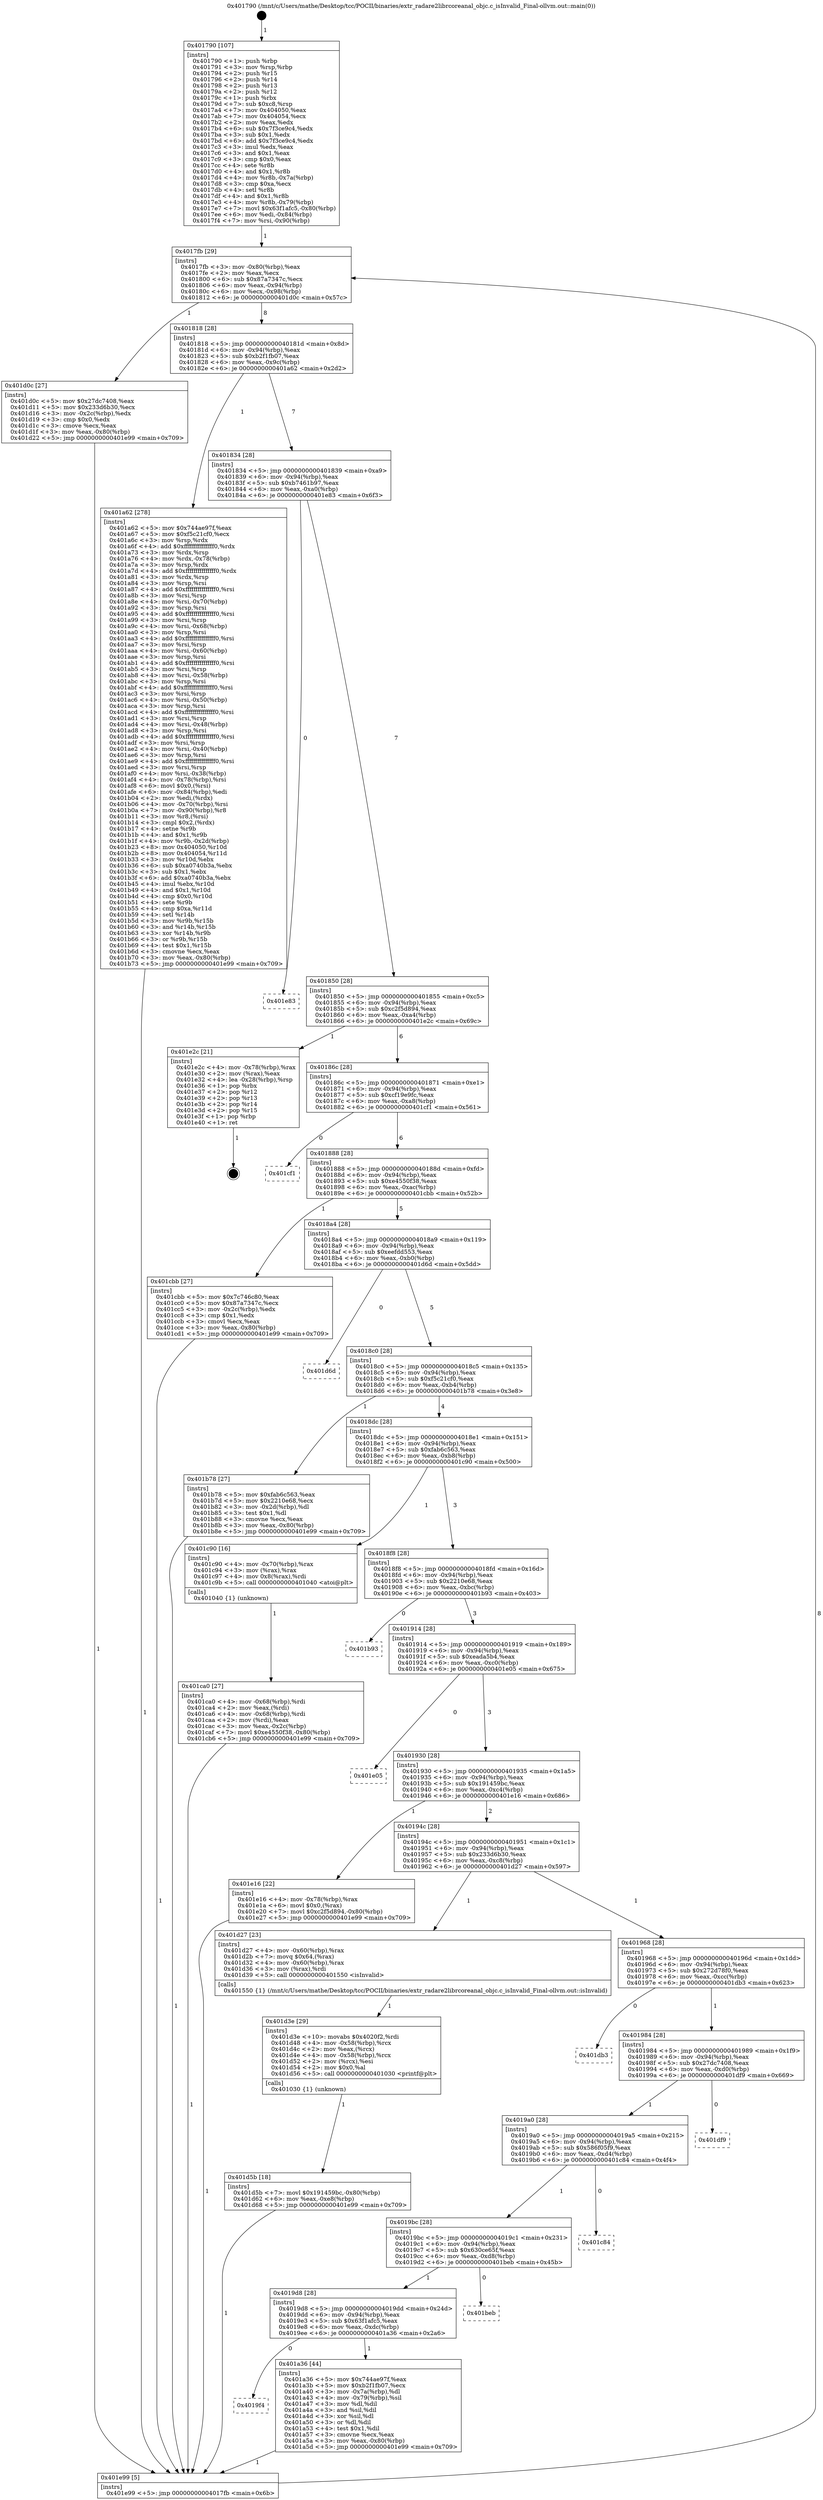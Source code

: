 digraph "0x401790" {
  label = "0x401790 (/mnt/c/Users/mathe/Desktop/tcc/POCII/binaries/extr_radare2librcoreanal_objc.c_isInvalid_Final-ollvm.out::main(0))"
  labelloc = "t"
  node[shape=record]

  Entry [label="",width=0.3,height=0.3,shape=circle,fillcolor=black,style=filled]
  "0x4017fb" [label="{
     0x4017fb [29]\l
     | [instrs]\l
     &nbsp;&nbsp;0x4017fb \<+3\>: mov -0x80(%rbp),%eax\l
     &nbsp;&nbsp;0x4017fe \<+2\>: mov %eax,%ecx\l
     &nbsp;&nbsp;0x401800 \<+6\>: sub $0x87a7347c,%ecx\l
     &nbsp;&nbsp;0x401806 \<+6\>: mov %eax,-0x94(%rbp)\l
     &nbsp;&nbsp;0x40180c \<+6\>: mov %ecx,-0x98(%rbp)\l
     &nbsp;&nbsp;0x401812 \<+6\>: je 0000000000401d0c \<main+0x57c\>\l
  }"]
  "0x401d0c" [label="{
     0x401d0c [27]\l
     | [instrs]\l
     &nbsp;&nbsp;0x401d0c \<+5\>: mov $0x27dc7408,%eax\l
     &nbsp;&nbsp;0x401d11 \<+5\>: mov $0x233d6b30,%ecx\l
     &nbsp;&nbsp;0x401d16 \<+3\>: mov -0x2c(%rbp),%edx\l
     &nbsp;&nbsp;0x401d19 \<+3\>: cmp $0x0,%edx\l
     &nbsp;&nbsp;0x401d1c \<+3\>: cmove %ecx,%eax\l
     &nbsp;&nbsp;0x401d1f \<+3\>: mov %eax,-0x80(%rbp)\l
     &nbsp;&nbsp;0x401d22 \<+5\>: jmp 0000000000401e99 \<main+0x709\>\l
  }"]
  "0x401818" [label="{
     0x401818 [28]\l
     | [instrs]\l
     &nbsp;&nbsp;0x401818 \<+5\>: jmp 000000000040181d \<main+0x8d\>\l
     &nbsp;&nbsp;0x40181d \<+6\>: mov -0x94(%rbp),%eax\l
     &nbsp;&nbsp;0x401823 \<+5\>: sub $0xb2f1fb07,%eax\l
     &nbsp;&nbsp;0x401828 \<+6\>: mov %eax,-0x9c(%rbp)\l
     &nbsp;&nbsp;0x40182e \<+6\>: je 0000000000401a62 \<main+0x2d2\>\l
  }"]
  Exit [label="",width=0.3,height=0.3,shape=circle,fillcolor=black,style=filled,peripheries=2]
  "0x401a62" [label="{
     0x401a62 [278]\l
     | [instrs]\l
     &nbsp;&nbsp;0x401a62 \<+5\>: mov $0x744ae97f,%eax\l
     &nbsp;&nbsp;0x401a67 \<+5\>: mov $0xf5c21cf0,%ecx\l
     &nbsp;&nbsp;0x401a6c \<+3\>: mov %rsp,%rdx\l
     &nbsp;&nbsp;0x401a6f \<+4\>: add $0xfffffffffffffff0,%rdx\l
     &nbsp;&nbsp;0x401a73 \<+3\>: mov %rdx,%rsp\l
     &nbsp;&nbsp;0x401a76 \<+4\>: mov %rdx,-0x78(%rbp)\l
     &nbsp;&nbsp;0x401a7a \<+3\>: mov %rsp,%rdx\l
     &nbsp;&nbsp;0x401a7d \<+4\>: add $0xfffffffffffffff0,%rdx\l
     &nbsp;&nbsp;0x401a81 \<+3\>: mov %rdx,%rsp\l
     &nbsp;&nbsp;0x401a84 \<+3\>: mov %rsp,%rsi\l
     &nbsp;&nbsp;0x401a87 \<+4\>: add $0xfffffffffffffff0,%rsi\l
     &nbsp;&nbsp;0x401a8b \<+3\>: mov %rsi,%rsp\l
     &nbsp;&nbsp;0x401a8e \<+4\>: mov %rsi,-0x70(%rbp)\l
     &nbsp;&nbsp;0x401a92 \<+3\>: mov %rsp,%rsi\l
     &nbsp;&nbsp;0x401a95 \<+4\>: add $0xfffffffffffffff0,%rsi\l
     &nbsp;&nbsp;0x401a99 \<+3\>: mov %rsi,%rsp\l
     &nbsp;&nbsp;0x401a9c \<+4\>: mov %rsi,-0x68(%rbp)\l
     &nbsp;&nbsp;0x401aa0 \<+3\>: mov %rsp,%rsi\l
     &nbsp;&nbsp;0x401aa3 \<+4\>: add $0xfffffffffffffff0,%rsi\l
     &nbsp;&nbsp;0x401aa7 \<+3\>: mov %rsi,%rsp\l
     &nbsp;&nbsp;0x401aaa \<+4\>: mov %rsi,-0x60(%rbp)\l
     &nbsp;&nbsp;0x401aae \<+3\>: mov %rsp,%rsi\l
     &nbsp;&nbsp;0x401ab1 \<+4\>: add $0xfffffffffffffff0,%rsi\l
     &nbsp;&nbsp;0x401ab5 \<+3\>: mov %rsi,%rsp\l
     &nbsp;&nbsp;0x401ab8 \<+4\>: mov %rsi,-0x58(%rbp)\l
     &nbsp;&nbsp;0x401abc \<+3\>: mov %rsp,%rsi\l
     &nbsp;&nbsp;0x401abf \<+4\>: add $0xfffffffffffffff0,%rsi\l
     &nbsp;&nbsp;0x401ac3 \<+3\>: mov %rsi,%rsp\l
     &nbsp;&nbsp;0x401ac6 \<+4\>: mov %rsi,-0x50(%rbp)\l
     &nbsp;&nbsp;0x401aca \<+3\>: mov %rsp,%rsi\l
     &nbsp;&nbsp;0x401acd \<+4\>: add $0xfffffffffffffff0,%rsi\l
     &nbsp;&nbsp;0x401ad1 \<+3\>: mov %rsi,%rsp\l
     &nbsp;&nbsp;0x401ad4 \<+4\>: mov %rsi,-0x48(%rbp)\l
     &nbsp;&nbsp;0x401ad8 \<+3\>: mov %rsp,%rsi\l
     &nbsp;&nbsp;0x401adb \<+4\>: add $0xfffffffffffffff0,%rsi\l
     &nbsp;&nbsp;0x401adf \<+3\>: mov %rsi,%rsp\l
     &nbsp;&nbsp;0x401ae2 \<+4\>: mov %rsi,-0x40(%rbp)\l
     &nbsp;&nbsp;0x401ae6 \<+3\>: mov %rsp,%rsi\l
     &nbsp;&nbsp;0x401ae9 \<+4\>: add $0xfffffffffffffff0,%rsi\l
     &nbsp;&nbsp;0x401aed \<+3\>: mov %rsi,%rsp\l
     &nbsp;&nbsp;0x401af0 \<+4\>: mov %rsi,-0x38(%rbp)\l
     &nbsp;&nbsp;0x401af4 \<+4\>: mov -0x78(%rbp),%rsi\l
     &nbsp;&nbsp;0x401af8 \<+6\>: movl $0x0,(%rsi)\l
     &nbsp;&nbsp;0x401afe \<+6\>: mov -0x84(%rbp),%edi\l
     &nbsp;&nbsp;0x401b04 \<+2\>: mov %edi,(%rdx)\l
     &nbsp;&nbsp;0x401b06 \<+4\>: mov -0x70(%rbp),%rsi\l
     &nbsp;&nbsp;0x401b0a \<+7\>: mov -0x90(%rbp),%r8\l
     &nbsp;&nbsp;0x401b11 \<+3\>: mov %r8,(%rsi)\l
     &nbsp;&nbsp;0x401b14 \<+3\>: cmpl $0x2,(%rdx)\l
     &nbsp;&nbsp;0x401b17 \<+4\>: setne %r9b\l
     &nbsp;&nbsp;0x401b1b \<+4\>: and $0x1,%r9b\l
     &nbsp;&nbsp;0x401b1f \<+4\>: mov %r9b,-0x2d(%rbp)\l
     &nbsp;&nbsp;0x401b23 \<+8\>: mov 0x404050,%r10d\l
     &nbsp;&nbsp;0x401b2b \<+8\>: mov 0x404054,%r11d\l
     &nbsp;&nbsp;0x401b33 \<+3\>: mov %r10d,%ebx\l
     &nbsp;&nbsp;0x401b36 \<+6\>: sub $0xa0740b3a,%ebx\l
     &nbsp;&nbsp;0x401b3c \<+3\>: sub $0x1,%ebx\l
     &nbsp;&nbsp;0x401b3f \<+6\>: add $0xa0740b3a,%ebx\l
     &nbsp;&nbsp;0x401b45 \<+4\>: imul %ebx,%r10d\l
     &nbsp;&nbsp;0x401b49 \<+4\>: and $0x1,%r10d\l
     &nbsp;&nbsp;0x401b4d \<+4\>: cmp $0x0,%r10d\l
     &nbsp;&nbsp;0x401b51 \<+4\>: sete %r9b\l
     &nbsp;&nbsp;0x401b55 \<+4\>: cmp $0xa,%r11d\l
     &nbsp;&nbsp;0x401b59 \<+4\>: setl %r14b\l
     &nbsp;&nbsp;0x401b5d \<+3\>: mov %r9b,%r15b\l
     &nbsp;&nbsp;0x401b60 \<+3\>: and %r14b,%r15b\l
     &nbsp;&nbsp;0x401b63 \<+3\>: xor %r14b,%r9b\l
     &nbsp;&nbsp;0x401b66 \<+3\>: or %r9b,%r15b\l
     &nbsp;&nbsp;0x401b69 \<+4\>: test $0x1,%r15b\l
     &nbsp;&nbsp;0x401b6d \<+3\>: cmovne %ecx,%eax\l
     &nbsp;&nbsp;0x401b70 \<+3\>: mov %eax,-0x80(%rbp)\l
     &nbsp;&nbsp;0x401b73 \<+5\>: jmp 0000000000401e99 \<main+0x709\>\l
  }"]
  "0x401834" [label="{
     0x401834 [28]\l
     | [instrs]\l
     &nbsp;&nbsp;0x401834 \<+5\>: jmp 0000000000401839 \<main+0xa9\>\l
     &nbsp;&nbsp;0x401839 \<+6\>: mov -0x94(%rbp),%eax\l
     &nbsp;&nbsp;0x40183f \<+5\>: sub $0xb7461b97,%eax\l
     &nbsp;&nbsp;0x401844 \<+6\>: mov %eax,-0xa0(%rbp)\l
     &nbsp;&nbsp;0x40184a \<+6\>: je 0000000000401e83 \<main+0x6f3\>\l
  }"]
  "0x401d5b" [label="{
     0x401d5b [18]\l
     | [instrs]\l
     &nbsp;&nbsp;0x401d5b \<+7\>: movl $0x191459bc,-0x80(%rbp)\l
     &nbsp;&nbsp;0x401d62 \<+6\>: mov %eax,-0xe8(%rbp)\l
     &nbsp;&nbsp;0x401d68 \<+5\>: jmp 0000000000401e99 \<main+0x709\>\l
  }"]
  "0x401e83" [label="{
     0x401e83\l
  }", style=dashed]
  "0x401850" [label="{
     0x401850 [28]\l
     | [instrs]\l
     &nbsp;&nbsp;0x401850 \<+5\>: jmp 0000000000401855 \<main+0xc5\>\l
     &nbsp;&nbsp;0x401855 \<+6\>: mov -0x94(%rbp),%eax\l
     &nbsp;&nbsp;0x40185b \<+5\>: sub $0xc2f5d894,%eax\l
     &nbsp;&nbsp;0x401860 \<+6\>: mov %eax,-0xa4(%rbp)\l
     &nbsp;&nbsp;0x401866 \<+6\>: je 0000000000401e2c \<main+0x69c\>\l
  }"]
  "0x401d3e" [label="{
     0x401d3e [29]\l
     | [instrs]\l
     &nbsp;&nbsp;0x401d3e \<+10\>: movabs $0x4020f2,%rdi\l
     &nbsp;&nbsp;0x401d48 \<+4\>: mov -0x58(%rbp),%rcx\l
     &nbsp;&nbsp;0x401d4c \<+2\>: mov %eax,(%rcx)\l
     &nbsp;&nbsp;0x401d4e \<+4\>: mov -0x58(%rbp),%rcx\l
     &nbsp;&nbsp;0x401d52 \<+2\>: mov (%rcx),%esi\l
     &nbsp;&nbsp;0x401d54 \<+2\>: mov $0x0,%al\l
     &nbsp;&nbsp;0x401d56 \<+5\>: call 0000000000401030 \<printf@plt\>\l
     | [calls]\l
     &nbsp;&nbsp;0x401030 \{1\} (unknown)\l
  }"]
  "0x401e2c" [label="{
     0x401e2c [21]\l
     | [instrs]\l
     &nbsp;&nbsp;0x401e2c \<+4\>: mov -0x78(%rbp),%rax\l
     &nbsp;&nbsp;0x401e30 \<+2\>: mov (%rax),%eax\l
     &nbsp;&nbsp;0x401e32 \<+4\>: lea -0x28(%rbp),%rsp\l
     &nbsp;&nbsp;0x401e36 \<+1\>: pop %rbx\l
     &nbsp;&nbsp;0x401e37 \<+2\>: pop %r12\l
     &nbsp;&nbsp;0x401e39 \<+2\>: pop %r13\l
     &nbsp;&nbsp;0x401e3b \<+2\>: pop %r14\l
     &nbsp;&nbsp;0x401e3d \<+2\>: pop %r15\l
     &nbsp;&nbsp;0x401e3f \<+1\>: pop %rbp\l
     &nbsp;&nbsp;0x401e40 \<+1\>: ret\l
  }"]
  "0x40186c" [label="{
     0x40186c [28]\l
     | [instrs]\l
     &nbsp;&nbsp;0x40186c \<+5\>: jmp 0000000000401871 \<main+0xe1\>\l
     &nbsp;&nbsp;0x401871 \<+6\>: mov -0x94(%rbp),%eax\l
     &nbsp;&nbsp;0x401877 \<+5\>: sub $0xcf19e9fc,%eax\l
     &nbsp;&nbsp;0x40187c \<+6\>: mov %eax,-0xa8(%rbp)\l
     &nbsp;&nbsp;0x401882 \<+6\>: je 0000000000401cf1 \<main+0x561\>\l
  }"]
  "0x401ca0" [label="{
     0x401ca0 [27]\l
     | [instrs]\l
     &nbsp;&nbsp;0x401ca0 \<+4\>: mov -0x68(%rbp),%rdi\l
     &nbsp;&nbsp;0x401ca4 \<+2\>: mov %eax,(%rdi)\l
     &nbsp;&nbsp;0x401ca6 \<+4\>: mov -0x68(%rbp),%rdi\l
     &nbsp;&nbsp;0x401caa \<+2\>: mov (%rdi),%eax\l
     &nbsp;&nbsp;0x401cac \<+3\>: mov %eax,-0x2c(%rbp)\l
     &nbsp;&nbsp;0x401caf \<+7\>: movl $0xe4550f38,-0x80(%rbp)\l
     &nbsp;&nbsp;0x401cb6 \<+5\>: jmp 0000000000401e99 \<main+0x709\>\l
  }"]
  "0x401cf1" [label="{
     0x401cf1\l
  }", style=dashed]
  "0x401888" [label="{
     0x401888 [28]\l
     | [instrs]\l
     &nbsp;&nbsp;0x401888 \<+5\>: jmp 000000000040188d \<main+0xfd\>\l
     &nbsp;&nbsp;0x40188d \<+6\>: mov -0x94(%rbp),%eax\l
     &nbsp;&nbsp;0x401893 \<+5\>: sub $0xe4550f38,%eax\l
     &nbsp;&nbsp;0x401898 \<+6\>: mov %eax,-0xac(%rbp)\l
     &nbsp;&nbsp;0x40189e \<+6\>: je 0000000000401cbb \<main+0x52b\>\l
  }"]
  "0x401790" [label="{
     0x401790 [107]\l
     | [instrs]\l
     &nbsp;&nbsp;0x401790 \<+1\>: push %rbp\l
     &nbsp;&nbsp;0x401791 \<+3\>: mov %rsp,%rbp\l
     &nbsp;&nbsp;0x401794 \<+2\>: push %r15\l
     &nbsp;&nbsp;0x401796 \<+2\>: push %r14\l
     &nbsp;&nbsp;0x401798 \<+2\>: push %r13\l
     &nbsp;&nbsp;0x40179a \<+2\>: push %r12\l
     &nbsp;&nbsp;0x40179c \<+1\>: push %rbx\l
     &nbsp;&nbsp;0x40179d \<+7\>: sub $0xc8,%rsp\l
     &nbsp;&nbsp;0x4017a4 \<+7\>: mov 0x404050,%eax\l
     &nbsp;&nbsp;0x4017ab \<+7\>: mov 0x404054,%ecx\l
     &nbsp;&nbsp;0x4017b2 \<+2\>: mov %eax,%edx\l
     &nbsp;&nbsp;0x4017b4 \<+6\>: sub $0x7f3ce9c4,%edx\l
     &nbsp;&nbsp;0x4017ba \<+3\>: sub $0x1,%edx\l
     &nbsp;&nbsp;0x4017bd \<+6\>: add $0x7f3ce9c4,%edx\l
     &nbsp;&nbsp;0x4017c3 \<+3\>: imul %edx,%eax\l
     &nbsp;&nbsp;0x4017c6 \<+3\>: and $0x1,%eax\l
     &nbsp;&nbsp;0x4017c9 \<+3\>: cmp $0x0,%eax\l
     &nbsp;&nbsp;0x4017cc \<+4\>: sete %r8b\l
     &nbsp;&nbsp;0x4017d0 \<+4\>: and $0x1,%r8b\l
     &nbsp;&nbsp;0x4017d4 \<+4\>: mov %r8b,-0x7a(%rbp)\l
     &nbsp;&nbsp;0x4017d8 \<+3\>: cmp $0xa,%ecx\l
     &nbsp;&nbsp;0x4017db \<+4\>: setl %r8b\l
     &nbsp;&nbsp;0x4017df \<+4\>: and $0x1,%r8b\l
     &nbsp;&nbsp;0x4017e3 \<+4\>: mov %r8b,-0x79(%rbp)\l
     &nbsp;&nbsp;0x4017e7 \<+7\>: movl $0x63f1afc5,-0x80(%rbp)\l
     &nbsp;&nbsp;0x4017ee \<+6\>: mov %edi,-0x84(%rbp)\l
     &nbsp;&nbsp;0x4017f4 \<+7\>: mov %rsi,-0x90(%rbp)\l
  }"]
  "0x401cbb" [label="{
     0x401cbb [27]\l
     | [instrs]\l
     &nbsp;&nbsp;0x401cbb \<+5\>: mov $0x7c746c80,%eax\l
     &nbsp;&nbsp;0x401cc0 \<+5\>: mov $0x87a7347c,%ecx\l
     &nbsp;&nbsp;0x401cc5 \<+3\>: mov -0x2c(%rbp),%edx\l
     &nbsp;&nbsp;0x401cc8 \<+3\>: cmp $0x1,%edx\l
     &nbsp;&nbsp;0x401ccb \<+3\>: cmovl %ecx,%eax\l
     &nbsp;&nbsp;0x401cce \<+3\>: mov %eax,-0x80(%rbp)\l
     &nbsp;&nbsp;0x401cd1 \<+5\>: jmp 0000000000401e99 \<main+0x709\>\l
  }"]
  "0x4018a4" [label="{
     0x4018a4 [28]\l
     | [instrs]\l
     &nbsp;&nbsp;0x4018a4 \<+5\>: jmp 00000000004018a9 \<main+0x119\>\l
     &nbsp;&nbsp;0x4018a9 \<+6\>: mov -0x94(%rbp),%eax\l
     &nbsp;&nbsp;0x4018af \<+5\>: sub $0xeefdd553,%eax\l
     &nbsp;&nbsp;0x4018b4 \<+6\>: mov %eax,-0xb0(%rbp)\l
     &nbsp;&nbsp;0x4018ba \<+6\>: je 0000000000401d6d \<main+0x5dd\>\l
  }"]
  "0x401e99" [label="{
     0x401e99 [5]\l
     | [instrs]\l
     &nbsp;&nbsp;0x401e99 \<+5\>: jmp 00000000004017fb \<main+0x6b\>\l
  }"]
  "0x401d6d" [label="{
     0x401d6d\l
  }", style=dashed]
  "0x4018c0" [label="{
     0x4018c0 [28]\l
     | [instrs]\l
     &nbsp;&nbsp;0x4018c0 \<+5\>: jmp 00000000004018c5 \<main+0x135\>\l
     &nbsp;&nbsp;0x4018c5 \<+6\>: mov -0x94(%rbp),%eax\l
     &nbsp;&nbsp;0x4018cb \<+5\>: sub $0xf5c21cf0,%eax\l
     &nbsp;&nbsp;0x4018d0 \<+6\>: mov %eax,-0xb4(%rbp)\l
     &nbsp;&nbsp;0x4018d6 \<+6\>: je 0000000000401b78 \<main+0x3e8\>\l
  }"]
  "0x4019f4" [label="{
     0x4019f4\l
  }", style=dashed]
  "0x401b78" [label="{
     0x401b78 [27]\l
     | [instrs]\l
     &nbsp;&nbsp;0x401b78 \<+5\>: mov $0xfab6c563,%eax\l
     &nbsp;&nbsp;0x401b7d \<+5\>: mov $0x2210e68,%ecx\l
     &nbsp;&nbsp;0x401b82 \<+3\>: mov -0x2d(%rbp),%dl\l
     &nbsp;&nbsp;0x401b85 \<+3\>: test $0x1,%dl\l
     &nbsp;&nbsp;0x401b88 \<+3\>: cmovne %ecx,%eax\l
     &nbsp;&nbsp;0x401b8b \<+3\>: mov %eax,-0x80(%rbp)\l
     &nbsp;&nbsp;0x401b8e \<+5\>: jmp 0000000000401e99 \<main+0x709\>\l
  }"]
  "0x4018dc" [label="{
     0x4018dc [28]\l
     | [instrs]\l
     &nbsp;&nbsp;0x4018dc \<+5\>: jmp 00000000004018e1 \<main+0x151\>\l
     &nbsp;&nbsp;0x4018e1 \<+6\>: mov -0x94(%rbp),%eax\l
     &nbsp;&nbsp;0x4018e7 \<+5\>: sub $0xfab6c563,%eax\l
     &nbsp;&nbsp;0x4018ec \<+6\>: mov %eax,-0xb8(%rbp)\l
     &nbsp;&nbsp;0x4018f2 \<+6\>: je 0000000000401c90 \<main+0x500\>\l
  }"]
  "0x401a36" [label="{
     0x401a36 [44]\l
     | [instrs]\l
     &nbsp;&nbsp;0x401a36 \<+5\>: mov $0x744ae97f,%eax\l
     &nbsp;&nbsp;0x401a3b \<+5\>: mov $0xb2f1fb07,%ecx\l
     &nbsp;&nbsp;0x401a40 \<+3\>: mov -0x7a(%rbp),%dl\l
     &nbsp;&nbsp;0x401a43 \<+4\>: mov -0x79(%rbp),%sil\l
     &nbsp;&nbsp;0x401a47 \<+3\>: mov %dl,%dil\l
     &nbsp;&nbsp;0x401a4a \<+3\>: and %sil,%dil\l
     &nbsp;&nbsp;0x401a4d \<+3\>: xor %sil,%dl\l
     &nbsp;&nbsp;0x401a50 \<+3\>: or %dl,%dil\l
     &nbsp;&nbsp;0x401a53 \<+4\>: test $0x1,%dil\l
     &nbsp;&nbsp;0x401a57 \<+3\>: cmovne %ecx,%eax\l
     &nbsp;&nbsp;0x401a5a \<+3\>: mov %eax,-0x80(%rbp)\l
     &nbsp;&nbsp;0x401a5d \<+5\>: jmp 0000000000401e99 \<main+0x709\>\l
  }"]
  "0x401c90" [label="{
     0x401c90 [16]\l
     | [instrs]\l
     &nbsp;&nbsp;0x401c90 \<+4\>: mov -0x70(%rbp),%rax\l
     &nbsp;&nbsp;0x401c94 \<+3\>: mov (%rax),%rax\l
     &nbsp;&nbsp;0x401c97 \<+4\>: mov 0x8(%rax),%rdi\l
     &nbsp;&nbsp;0x401c9b \<+5\>: call 0000000000401040 \<atoi@plt\>\l
     | [calls]\l
     &nbsp;&nbsp;0x401040 \{1\} (unknown)\l
  }"]
  "0x4018f8" [label="{
     0x4018f8 [28]\l
     | [instrs]\l
     &nbsp;&nbsp;0x4018f8 \<+5\>: jmp 00000000004018fd \<main+0x16d\>\l
     &nbsp;&nbsp;0x4018fd \<+6\>: mov -0x94(%rbp),%eax\l
     &nbsp;&nbsp;0x401903 \<+5\>: sub $0x2210e68,%eax\l
     &nbsp;&nbsp;0x401908 \<+6\>: mov %eax,-0xbc(%rbp)\l
     &nbsp;&nbsp;0x40190e \<+6\>: je 0000000000401b93 \<main+0x403\>\l
  }"]
  "0x4019d8" [label="{
     0x4019d8 [28]\l
     | [instrs]\l
     &nbsp;&nbsp;0x4019d8 \<+5\>: jmp 00000000004019dd \<main+0x24d\>\l
     &nbsp;&nbsp;0x4019dd \<+6\>: mov -0x94(%rbp),%eax\l
     &nbsp;&nbsp;0x4019e3 \<+5\>: sub $0x63f1afc5,%eax\l
     &nbsp;&nbsp;0x4019e8 \<+6\>: mov %eax,-0xdc(%rbp)\l
     &nbsp;&nbsp;0x4019ee \<+6\>: je 0000000000401a36 \<main+0x2a6\>\l
  }"]
  "0x401b93" [label="{
     0x401b93\l
  }", style=dashed]
  "0x401914" [label="{
     0x401914 [28]\l
     | [instrs]\l
     &nbsp;&nbsp;0x401914 \<+5\>: jmp 0000000000401919 \<main+0x189\>\l
     &nbsp;&nbsp;0x401919 \<+6\>: mov -0x94(%rbp),%eax\l
     &nbsp;&nbsp;0x40191f \<+5\>: sub $0xeada5b4,%eax\l
     &nbsp;&nbsp;0x401924 \<+6\>: mov %eax,-0xc0(%rbp)\l
     &nbsp;&nbsp;0x40192a \<+6\>: je 0000000000401e05 \<main+0x675\>\l
  }"]
  "0x401beb" [label="{
     0x401beb\l
  }", style=dashed]
  "0x401e05" [label="{
     0x401e05\l
  }", style=dashed]
  "0x401930" [label="{
     0x401930 [28]\l
     | [instrs]\l
     &nbsp;&nbsp;0x401930 \<+5\>: jmp 0000000000401935 \<main+0x1a5\>\l
     &nbsp;&nbsp;0x401935 \<+6\>: mov -0x94(%rbp),%eax\l
     &nbsp;&nbsp;0x40193b \<+5\>: sub $0x191459bc,%eax\l
     &nbsp;&nbsp;0x401940 \<+6\>: mov %eax,-0xc4(%rbp)\l
     &nbsp;&nbsp;0x401946 \<+6\>: je 0000000000401e16 \<main+0x686\>\l
  }"]
  "0x4019bc" [label="{
     0x4019bc [28]\l
     | [instrs]\l
     &nbsp;&nbsp;0x4019bc \<+5\>: jmp 00000000004019c1 \<main+0x231\>\l
     &nbsp;&nbsp;0x4019c1 \<+6\>: mov -0x94(%rbp),%eax\l
     &nbsp;&nbsp;0x4019c7 \<+5\>: sub $0x630ce65f,%eax\l
     &nbsp;&nbsp;0x4019cc \<+6\>: mov %eax,-0xd8(%rbp)\l
     &nbsp;&nbsp;0x4019d2 \<+6\>: je 0000000000401beb \<main+0x45b\>\l
  }"]
  "0x401e16" [label="{
     0x401e16 [22]\l
     | [instrs]\l
     &nbsp;&nbsp;0x401e16 \<+4\>: mov -0x78(%rbp),%rax\l
     &nbsp;&nbsp;0x401e1a \<+6\>: movl $0x0,(%rax)\l
     &nbsp;&nbsp;0x401e20 \<+7\>: movl $0xc2f5d894,-0x80(%rbp)\l
     &nbsp;&nbsp;0x401e27 \<+5\>: jmp 0000000000401e99 \<main+0x709\>\l
  }"]
  "0x40194c" [label="{
     0x40194c [28]\l
     | [instrs]\l
     &nbsp;&nbsp;0x40194c \<+5\>: jmp 0000000000401951 \<main+0x1c1\>\l
     &nbsp;&nbsp;0x401951 \<+6\>: mov -0x94(%rbp),%eax\l
     &nbsp;&nbsp;0x401957 \<+5\>: sub $0x233d6b30,%eax\l
     &nbsp;&nbsp;0x40195c \<+6\>: mov %eax,-0xc8(%rbp)\l
     &nbsp;&nbsp;0x401962 \<+6\>: je 0000000000401d27 \<main+0x597\>\l
  }"]
  "0x401c84" [label="{
     0x401c84\l
  }", style=dashed]
  "0x401d27" [label="{
     0x401d27 [23]\l
     | [instrs]\l
     &nbsp;&nbsp;0x401d27 \<+4\>: mov -0x60(%rbp),%rax\l
     &nbsp;&nbsp;0x401d2b \<+7\>: movq $0x64,(%rax)\l
     &nbsp;&nbsp;0x401d32 \<+4\>: mov -0x60(%rbp),%rax\l
     &nbsp;&nbsp;0x401d36 \<+3\>: mov (%rax),%rdi\l
     &nbsp;&nbsp;0x401d39 \<+5\>: call 0000000000401550 \<isInvalid\>\l
     | [calls]\l
     &nbsp;&nbsp;0x401550 \{1\} (/mnt/c/Users/mathe/Desktop/tcc/POCII/binaries/extr_radare2librcoreanal_objc.c_isInvalid_Final-ollvm.out::isInvalid)\l
  }"]
  "0x401968" [label="{
     0x401968 [28]\l
     | [instrs]\l
     &nbsp;&nbsp;0x401968 \<+5\>: jmp 000000000040196d \<main+0x1dd\>\l
     &nbsp;&nbsp;0x40196d \<+6\>: mov -0x94(%rbp),%eax\l
     &nbsp;&nbsp;0x401973 \<+5\>: sub $0x272d78f0,%eax\l
     &nbsp;&nbsp;0x401978 \<+6\>: mov %eax,-0xcc(%rbp)\l
     &nbsp;&nbsp;0x40197e \<+6\>: je 0000000000401db3 \<main+0x623\>\l
  }"]
  "0x4019a0" [label="{
     0x4019a0 [28]\l
     | [instrs]\l
     &nbsp;&nbsp;0x4019a0 \<+5\>: jmp 00000000004019a5 \<main+0x215\>\l
     &nbsp;&nbsp;0x4019a5 \<+6\>: mov -0x94(%rbp),%eax\l
     &nbsp;&nbsp;0x4019ab \<+5\>: sub $0x586f05f9,%eax\l
     &nbsp;&nbsp;0x4019b0 \<+6\>: mov %eax,-0xd4(%rbp)\l
     &nbsp;&nbsp;0x4019b6 \<+6\>: je 0000000000401c84 \<main+0x4f4\>\l
  }"]
  "0x401db3" [label="{
     0x401db3\l
  }", style=dashed]
  "0x401984" [label="{
     0x401984 [28]\l
     | [instrs]\l
     &nbsp;&nbsp;0x401984 \<+5\>: jmp 0000000000401989 \<main+0x1f9\>\l
     &nbsp;&nbsp;0x401989 \<+6\>: mov -0x94(%rbp),%eax\l
     &nbsp;&nbsp;0x40198f \<+5\>: sub $0x27dc7408,%eax\l
     &nbsp;&nbsp;0x401994 \<+6\>: mov %eax,-0xd0(%rbp)\l
     &nbsp;&nbsp;0x40199a \<+6\>: je 0000000000401df9 \<main+0x669\>\l
  }"]
  "0x401df9" [label="{
     0x401df9\l
  }", style=dashed]
  Entry -> "0x401790" [label=" 1"]
  "0x4017fb" -> "0x401d0c" [label=" 1"]
  "0x4017fb" -> "0x401818" [label=" 8"]
  "0x401e2c" -> Exit [label=" 1"]
  "0x401818" -> "0x401a62" [label=" 1"]
  "0x401818" -> "0x401834" [label=" 7"]
  "0x401e16" -> "0x401e99" [label=" 1"]
  "0x401834" -> "0x401e83" [label=" 0"]
  "0x401834" -> "0x401850" [label=" 7"]
  "0x401d5b" -> "0x401e99" [label=" 1"]
  "0x401850" -> "0x401e2c" [label=" 1"]
  "0x401850" -> "0x40186c" [label=" 6"]
  "0x401d3e" -> "0x401d5b" [label=" 1"]
  "0x40186c" -> "0x401cf1" [label=" 0"]
  "0x40186c" -> "0x401888" [label=" 6"]
  "0x401d27" -> "0x401d3e" [label=" 1"]
  "0x401888" -> "0x401cbb" [label=" 1"]
  "0x401888" -> "0x4018a4" [label=" 5"]
  "0x401cbb" -> "0x401e99" [label=" 1"]
  "0x4018a4" -> "0x401d6d" [label=" 0"]
  "0x4018a4" -> "0x4018c0" [label=" 5"]
  "0x401ca0" -> "0x401e99" [label=" 1"]
  "0x4018c0" -> "0x401b78" [label=" 1"]
  "0x4018c0" -> "0x4018dc" [label=" 4"]
  "0x401c90" -> "0x401ca0" [label=" 1"]
  "0x4018dc" -> "0x401c90" [label=" 1"]
  "0x4018dc" -> "0x4018f8" [label=" 3"]
  "0x401b78" -> "0x401e99" [label=" 1"]
  "0x4018f8" -> "0x401b93" [label=" 0"]
  "0x4018f8" -> "0x401914" [label=" 3"]
  "0x401d0c" -> "0x401e99" [label=" 1"]
  "0x401914" -> "0x401e05" [label=" 0"]
  "0x401914" -> "0x401930" [label=" 3"]
  "0x401e99" -> "0x4017fb" [label=" 8"]
  "0x401930" -> "0x401e16" [label=" 1"]
  "0x401930" -> "0x40194c" [label=" 2"]
  "0x401a36" -> "0x401e99" [label=" 1"]
  "0x40194c" -> "0x401d27" [label=" 1"]
  "0x40194c" -> "0x401968" [label=" 1"]
  "0x4019d8" -> "0x4019f4" [label=" 0"]
  "0x401968" -> "0x401db3" [label=" 0"]
  "0x401968" -> "0x401984" [label=" 1"]
  "0x401a62" -> "0x401e99" [label=" 1"]
  "0x401984" -> "0x401df9" [label=" 0"]
  "0x401984" -> "0x4019a0" [label=" 1"]
  "0x4019d8" -> "0x401a36" [label=" 1"]
  "0x4019a0" -> "0x401c84" [label=" 0"]
  "0x4019a0" -> "0x4019bc" [label=" 1"]
  "0x401790" -> "0x4017fb" [label=" 1"]
  "0x4019bc" -> "0x401beb" [label=" 0"]
  "0x4019bc" -> "0x4019d8" [label=" 1"]
}
